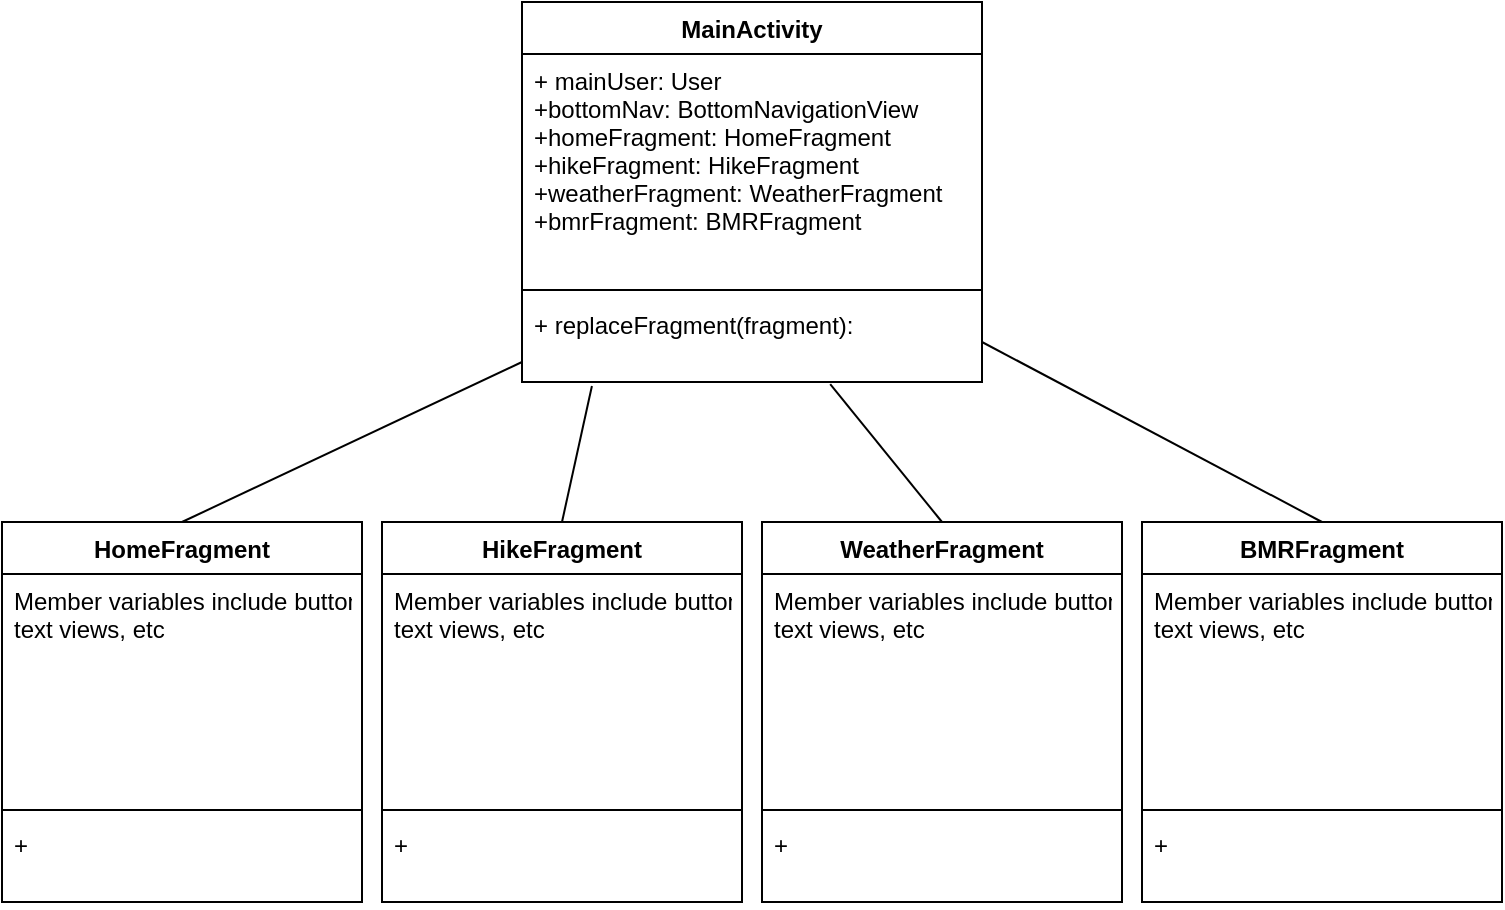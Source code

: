 <mxfile version="20.3.0" type="github">
  <diagram id="EoSZsh9YD0StyD8gBwrH" name="Page-1">
    <mxGraphModel dx="1234" dy="825" grid="1" gridSize="10" guides="1" tooltips="1" connect="1" arrows="1" fold="1" page="1" pageScale="1" pageWidth="850" pageHeight="1100" math="0" shadow="0">
      <root>
        <mxCell id="0" />
        <mxCell id="1" parent="0" />
        <mxCell id="_peay4oMnijPvIBQTVXw-1" value="MainActivity" style="swimlane;fontStyle=1;align=center;verticalAlign=top;childLayout=stackLayout;horizontal=1;startSize=26;horizontalStack=0;resizeParent=1;resizeParentMax=0;resizeLast=0;collapsible=1;marginBottom=0;" vertex="1" parent="1">
          <mxGeometry x="310" y="20" width="230" height="190" as="geometry" />
        </mxCell>
        <mxCell id="_peay4oMnijPvIBQTVXw-2" value="+ mainUser: User&#xa;+bottomNav: BottomNavigationView&#xa;+homeFragment: HomeFragment&#xa;+hikeFragment: HikeFragment&#xa;+weatherFragment: WeatherFragment&#xa;+bmrFragment: BMRFragment" style="text;strokeColor=none;fillColor=none;align=left;verticalAlign=top;spacingLeft=4;spacingRight=4;overflow=hidden;rotatable=0;points=[[0,0.5],[1,0.5]];portConstraint=eastwest;" vertex="1" parent="_peay4oMnijPvIBQTVXw-1">
          <mxGeometry y="26" width="230" height="114" as="geometry" />
        </mxCell>
        <mxCell id="_peay4oMnijPvIBQTVXw-3" value="" style="line;strokeWidth=1;fillColor=none;align=left;verticalAlign=middle;spacingTop=-1;spacingLeft=3;spacingRight=3;rotatable=0;labelPosition=right;points=[];portConstraint=eastwest;strokeColor=inherit;" vertex="1" parent="_peay4oMnijPvIBQTVXw-1">
          <mxGeometry y="140" width="230" height="8" as="geometry" />
        </mxCell>
        <mxCell id="_peay4oMnijPvIBQTVXw-4" value="+ replaceFragment(fragment): " style="text;strokeColor=none;fillColor=none;align=left;verticalAlign=top;spacingLeft=4;spacingRight=4;overflow=hidden;rotatable=0;points=[[0,0.5],[1,0.5]];portConstraint=eastwest;" vertex="1" parent="_peay4oMnijPvIBQTVXw-1">
          <mxGeometry y="148" width="230" height="42" as="geometry" />
        </mxCell>
        <mxCell id="_peay4oMnijPvIBQTVXw-5" value="HomeFragment" style="swimlane;fontStyle=1;align=center;verticalAlign=top;childLayout=stackLayout;horizontal=1;startSize=26;horizontalStack=0;resizeParent=1;resizeParentMax=0;resizeLast=0;collapsible=1;marginBottom=0;" vertex="1" parent="1">
          <mxGeometry x="50" y="280" width="180" height="190" as="geometry" />
        </mxCell>
        <mxCell id="_peay4oMnijPvIBQTVXw-6" value="Member variables include buttons,&#xa;text views, etc" style="text;strokeColor=none;fillColor=none;align=left;verticalAlign=top;spacingLeft=4;spacingRight=4;overflow=hidden;rotatable=0;points=[[0,0.5],[1,0.5]];portConstraint=eastwest;" vertex="1" parent="_peay4oMnijPvIBQTVXw-5">
          <mxGeometry y="26" width="180" height="114" as="geometry" />
        </mxCell>
        <mxCell id="_peay4oMnijPvIBQTVXw-7" value="" style="line;strokeWidth=1;fillColor=none;align=left;verticalAlign=middle;spacingTop=-1;spacingLeft=3;spacingRight=3;rotatable=0;labelPosition=right;points=[];portConstraint=eastwest;strokeColor=inherit;" vertex="1" parent="_peay4oMnijPvIBQTVXw-5">
          <mxGeometry y="140" width="180" height="8" as="geometry" />
        </mxCell>
        <mxCell id="_peay4oMnijPvIBQTVXw-8" value="+" style="text;strokeColor=none;fillColor=none;align=left;verticalAlign=top;spacingLeft=4;spacingRight=4;overflow=hidden;rotatable=0;points=[[0,0.5],[1,0.5]];portConstraint=eastwest;" vertex="1" parent="_peay4oMnijPvIBQTVXw-5">
          <mxGeometry y="148" width="180" height="42" as="geometry" />
        </mxCell>
        <mxCell id="_peay4oMnijPvIBQTVXw-21" value="HikeFragment" style="swimlane;fontStyle=1;align=center;verticalAlign=top;childLayout=stackLayout;horizontal=1;startSize=26;horizontalStack=0;resizeParent=1;resizeParentMax=0;resizeLast=0;collapsible=1;marginBottom=0;" vertex="1" parent="1">
          <mxGeometry x="240" y="280" width="180" height="190" as="geometry" />
        </mxCell>
        <mxCell id="_peay4oMnijPvIBQTVXw-22" value="Member variables include buttons,&#xa;text views, etc" style="text;strokeColor=none;fillColor=none;align=left;verticalAlign=top;spacingLeft=4;spacingRight=4;overflow=hidden;rotatable=0;points=[[0,0.5],[1,0.5]];portConstraint=eastwest;" vertex="1" parent="_peay4oMnijPvIBQTVXw-21">
          <mxGeometry y="26" width="180" height="114" as="geometry" />
        </mxCell>
        <mxCell id="_peay4oMnijPvIBQTVXw-23" value="" style="line;strokeWidth=1;fillColor=none;align=left;verticalAlign=middle;spacingTop=-1;spacingLeft=3;spacingRight=3;rotatable=0;labelPosition=right;points=[];portConstraint=eastwest;strokeColor=inherit;" vertex="1" parent="_peay4oMnijPvIBQTVXw-21">
          <mxGeometry y="140" width="180" height="8" as="geometry" />
        </mxCell>
        <mxCell id="_peay4oMnijPvIBQTVXw-24" value="+" style="text;strokeColor=none;fillColor=none;align=left;verticalAlign=top;spacingLeft=4;spacingRight=4;overflow=hidden;rotatable=0;points=[[0,0.5],[1,0.5]];portConstraint=eastwest;" vertex="1" parent="_peay4oMnijPvIBQTVXw-21">
          <mxGeometry y="148" width="180" height="42" as="geometry" />
        </mxCell>
        <mxCell id="_peay4oMnijPvIBQTVXw-25" value="WeatherFragment" style="swimlane;fontStyle=1;align=center;verticalAlign=top;childLayout=stackLayout;horizontal=1;startSize=26;horizontalStack=0;resizeParent=1;resizeParentMax=0;resizeLast=0;collapsible=1;marginBottom=0;" vertex="1" parent="1">
          <mxGeometry x="430" y="280" width="180" height="190" as="geometry" />
        </mxCell>
        <mxCell id="_peay4oMnijPvIBQTVXw-26" value="Member variables include buttons,&#xa;text views, etc" style="text;strokeColor=none;fillColor=none;align=left;verticalAlign=top;spacingLeft=4;spacingRight=4;overflow=hidden;rotatable=0;points=[[0,0.5],[1,0.5]];portConstraint=eastwest;" vertex="1" parent="_peay4oMnijPvIBQTVXw-25">
          <mxGeometry y="26" width="180" height="114" as="geometry" />
        </mxCell>
        <mxCell id="_peay4oMnijPvIBQTVXw-27" value="" style="line;strokeWidth=1;fillColor=none;align=left;verticalAlign=middle;spacingTop=-1;spacingLeft=3;spacingRight=3;rotatable=0;labelPosition=right;points=[];portConstraint=eastwest;strokeColor=inherit;" vertex="1" parent="_peay4oMnijPvIBQTVXw-25">
          <mxGeometry y="140" width="180" height="8" as="geometry" />
        </mxCell>
        <mxCell id="_peay4oMnijPvIBQTVXw-28" value="+" style="text;strokeColor=none;fillColor=none;align=left;verticalAlign=top;spacingLeft=4;spacingRight=4;overflow=hidden;rotatable=0;points=[[0,0.5],[1,0.5]];portConstraint=eastwest;" vertex="1" parent="_peay4oMnijPvIBQTVXw-25">
          <mxGeometry y="148" width="180" height="42" as="geometry" />
        </mxCell>
        <mxCell id="_peay4oMnijPvIBQTVXw-29" value="BMRFragment" style="swimlane;fontStyle=1;align=center;verticalAlign=top;childLayout=stackLayout;horizontal=1;startSize=26;horizontalStack=0;resizeParent=1;resizeParentMax=0;resizeLast=0;collapsible=1;marginBottom=0;" vertex="1" parent="1">
          <mxGeometry x="620" y="280" width="180" height="190" as="geometry" />
        </mxCell>
        <mxCell id="_peay4oMnijPvIBQTVXw-30" value="Member variables include buttons,&#xa;text views, etc" style="text;strokeColor=none;fillColor=none;align=left;verticalAlign=top;spacingLeft=4;spacingRight=4;overflow=hidden;rotatable=0;points=[[0,0.5],[1,0.5]];portConstraint=eastwest;" vertex="1" parent="_peay4oMnijPvIBQTVXw-29">
          <mxGeometry y="26" width="180" height="114" as="geometry" />
        </mxCell>
        <mxCell id="_peay4oMnijPvIBQTVXw-31" value="" style="line;strokeWidth=1;fillColor=none;align=left;verticalAlign=middle;spacingTop=-1;spacingLeft=3;spacingRight=3;rotatable=0;labelPosition=right;points=[];portConstraint=eastwest;strokeColor=inherit;" vertex="1" parent="_peay4oMnijPvIBQTVXw-29">
          <mxGeometry y="140" width="180" height="8" as="geometry" />
        </mxCell>
        <mxCell id="_peay4oMnijPvIBQTVXw-32" value="+" style="text;strokeColor=none;fillColor=none;align=left;verticalAlign=top;spacingLeft=4;spacingRight=4;overflow=hidden;rotatable=0;points=[[0,0.5],[1,0.5]];portConstraint=eastwest;" vertex="1" parent="_peay4oMnijPvIBQTVXw-29">
          <mxGeometry y="148" width="180" height="42" as="geometry" />
        </mxCell>
        <mxCell id="_peay4oMnijPvIBQTVXw-33" value="" style="endArrow=none;html=1;rounded=0;exitX=0.5;exitY=0;exitDx=0;exitDy=0;" edge="1" parent="1" source="_peay4oMnijPvIBQTVXw-5">
          <mxGeometry width="50" height="50" relative="1" as="geometry">
            <mxPoint x="260" y="250" as="sourcePoint" />
            <mxPoint x="310" y="200" as="targetPoint" />
          </mxGeometry>
        </mxCell>
        <mxCell id="_peay4oMnijPvIBQTVXw-34" value="" style="endArrow=none;html=1;rounded=0;exitX=0.5;exitY=0;exitDx=0;exitDy=0;entryX=0.152;entryY=1.048;entryDx=0;entryDy=0;entryPerimeter=0;" edge="1" parent="1" source="_peay4oMnijPvIBQTVXw-21" target="_peay4oMnijPvIBQTVXw-4">
          <mxGeometry width="50" height="50" relative="1" as="geometry">
            <mxPoint x="150" y="290" as="sourcePoint" />
            <mxPoint x="320" y="210" as="targetPoint" />
          </mxGeometry>
        </mxCell>
        <mxCell id="_peay4oMnijPvIBQTVXw-35" value="" style="endArrow=none;html=1;rounded=0;exitX=0.5;exitY=0;exitDx=0;exitDy=0;entryX=0.67;entryY=1.024;entryDx=0;entryDy=0;entryPerimeter=0;" edge="1" parent="1" source="_peay4oMnijPvIBQTVXw-25" target="_peay4oMnijPvIBQTVXw-4">
          <mxGeometry width="50" height="50" relative="1" as="geometry">
            <mxPoint x="340" y="290" as="sourcePoint" />
            <mxPoint x="354.96" y="222.016" as="targetPoint" />
          </mxGeometry>
        </mxCell>
        <mxCell id="_peay4oMnijPvIBQTVXw-36" value="" style="endArrow=none;html=1;rounded=0;exitX=0.5;exitY=0;exitDx=0;exitDy=0;entryX=0.67;entryY=1.024;entryDx=0;entryDy=0;entryPerimeter=0;" edge="1" parent="1" source="_peay4oMnijPvIBQTVXw-29">
          <mxGeometry width="50" height="50" relative="1" as="geometry">
            <mxPoint x="595.9" y="258.99" as="sourcePoint" />
            <mxPoint x="540.0" y="189.998" as="targetPoint" />
          </mxGeometry>
        </mxCell>
      </root>
    </mxGraphModel>
  </diagram>
</mxfile>
